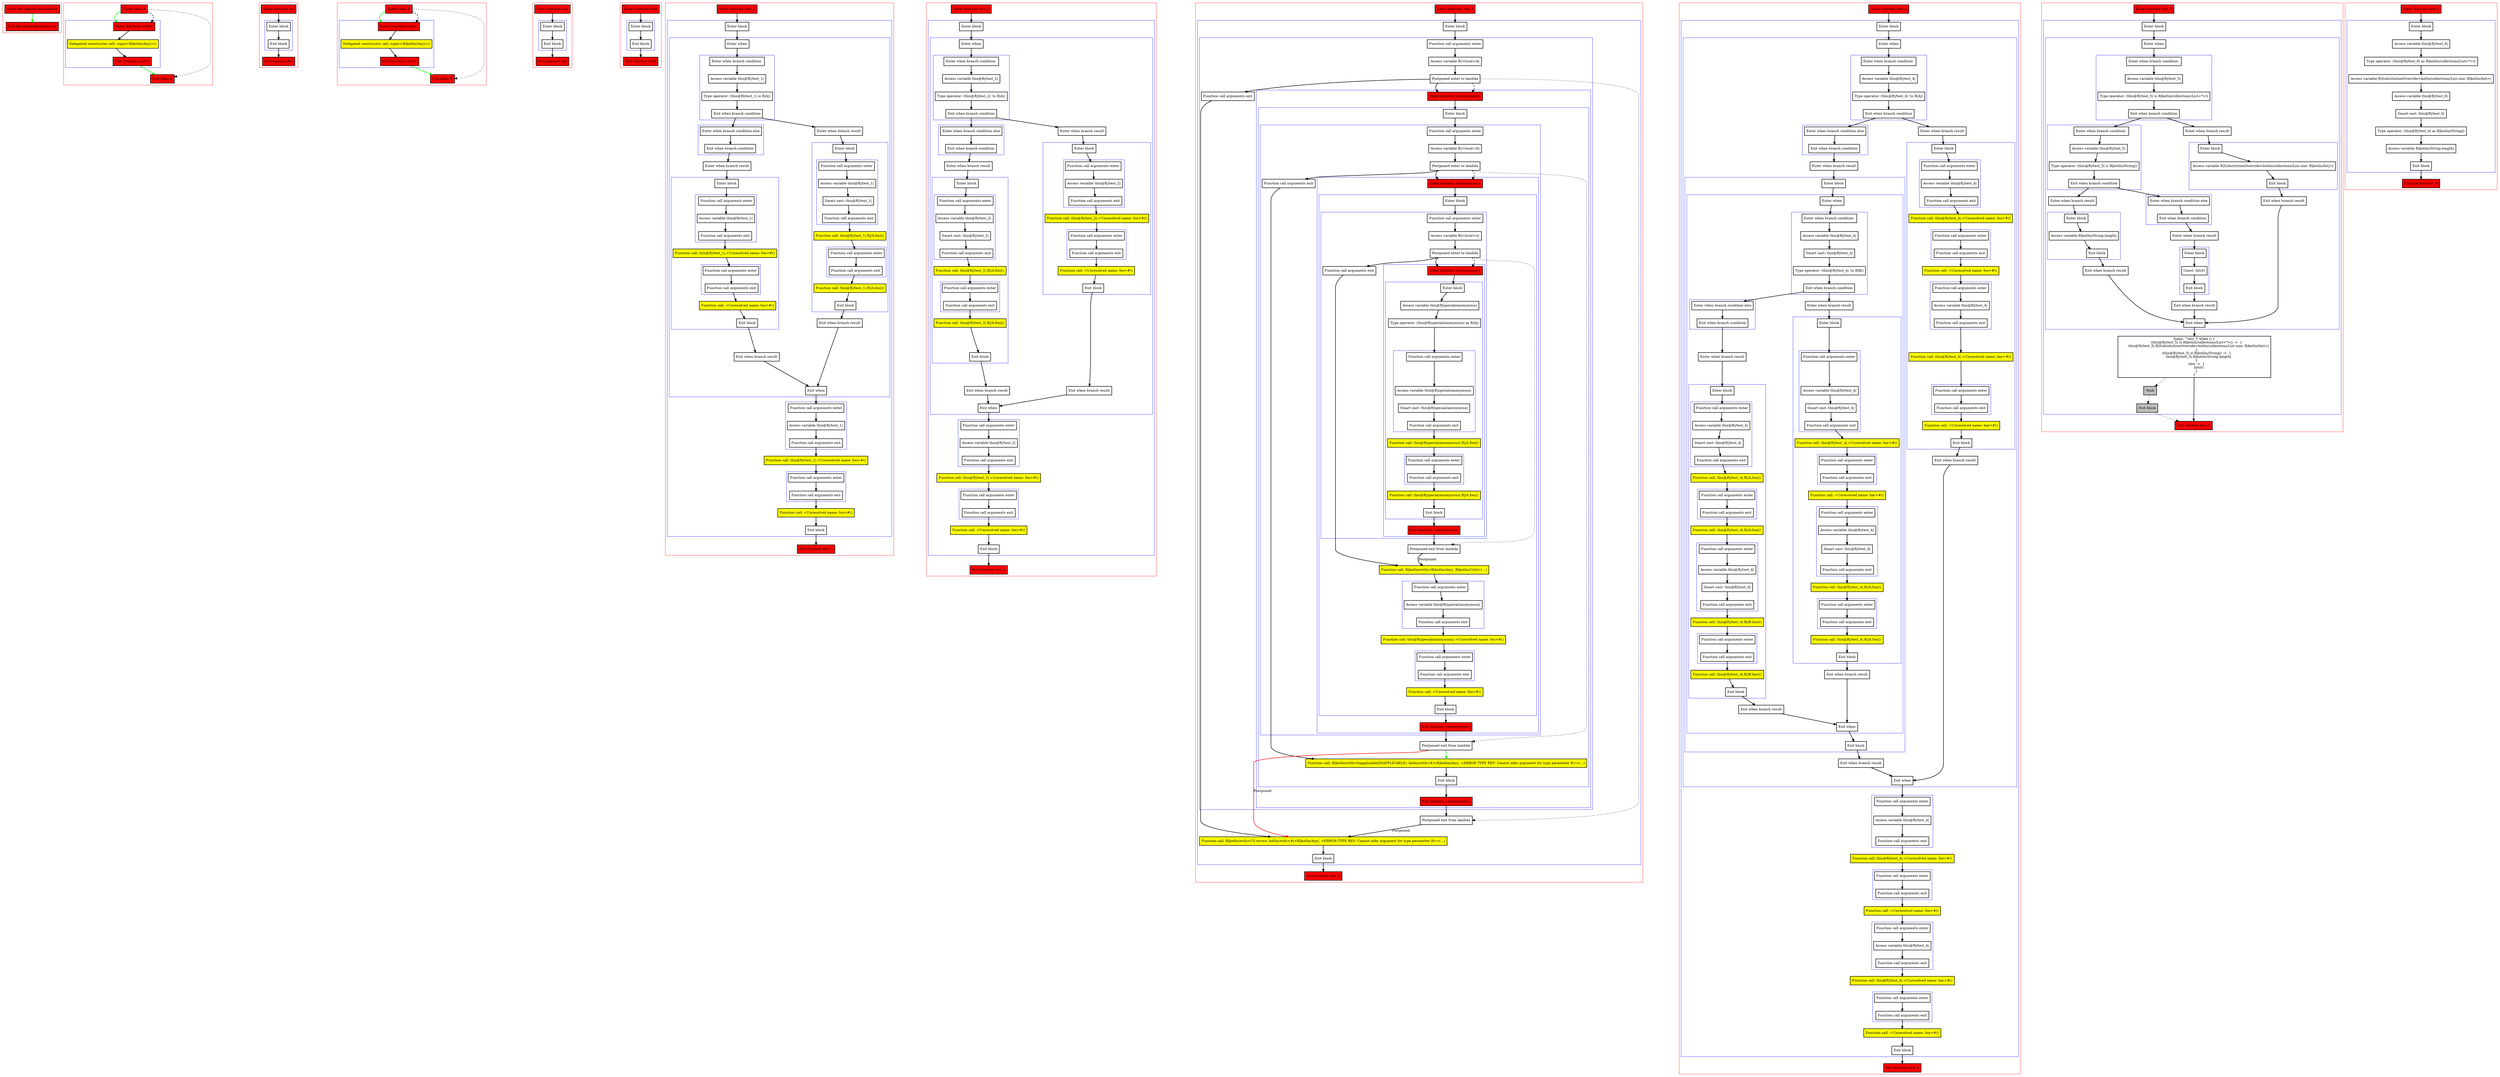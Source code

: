 digraph implicitReceivers_kt {
    graph [nodesep=3]
    node [shape=box penwidth=2]
    edge [penwidth=2]

    subgraph cluster_0 {
        color=red
        0 [label="Enter file implicitReceivers.kt" style="filled" fillcolor=red];
        1 [label="Exit file implicitReceivers.kt" style="filled" fillcolor=red];
    }
    0 -> {1} [color=green];

    subgraph cluster_1 {
        color=red
        2 [label="Enter class A" style="filled" fillcolor=red];
        subgraph cluster_2 {
            color=blue
            3 [label="Enter function <init>" style="filled" fillcolor=red];
            4 [label="Delegated constructor call: super<R|kotlin/Any|>()" style="filled" fillcolor=yellow];
            5 [label="Exit function <init>" style="filled" fillcolor=red];
        }
        6 [label="Exit class A" style="filled" fillcolor=red];
    }
    2 -> {3} [color=green];
    2 -> {6} [style=dotted];
    2 -> {3} [style=dashed];
    3 -> {4};
    4 -> {5};
    5 -> {6} [color=green];

    subgraph cluster_3 {
        color=red
        7 [label="Enter function foo" style="filled" fillcolor=red];
        subgraph cluster_4 {
            color=blue
            8 [label="Enter block"];
            9 [label="Exit block"];
        }
        10 [label="Exit function foo" style="filled" fillcolor=red];
    }
    7 -> {8};
    8 -> {9};
    9 -> {10};

    subgraph cluster_5 {
        color=red
        11 [label="Enter class B" style="filled" fillcolor=red];
        subgraph cluster_6 {
            color=blue
            12 [label="Enter function <init>" style="filled" fillcolor=red];
            13 [label="Delegated constructor call: super<R|kotlin/Any|>()" style="filled" fillcolor=yellow];
            14 [label="Exit function <init>" style="filled" fillcolor=red];
        }
        15 [label="Exit class B" style="filled" fillcolor=red];
    }
    11 -> {12} [color=green];
    11 -> {15} [style=dotted];
    11 -> {12} [style=dashed];
    12 -> {13};
    13 -> {14};
    14 -> {15} [color=green];

    subgraph cluster_7 {
        color=red
        16 [label="Enter function bar" style="filled" fillcolor=red];
        subgraph cluster_8 {
            color=blue
            17 [label="Enter block"];
            18 [label="Exit block"];
        }
        19 [label="Exit function bar" style="filled" fillcolor=red];
    }
    16 -> {17};
    17 -> {18};
    18 -> {19};

    subgraph cluster_9 {
        color=red
        20 [label="Enter function with" style="filled" fillcolor=red];
        subgraph cluster_10 {
            color=blue
            21 [label="Enter block"];
            22 [label="Exit block"];
        }
        23 [label="Exit function with" style="filled" fillcolor=red];
    }
    20 -> {21};
    21 -> {22};
    22 -> {23};

    subgraph cluster_11 {
        color=red
        24 [label="Enter function test_1" style="filled" fillcolor=red];
        subgraph cluster_12 {
            color=blue
            25 [label="Enter block"];
            subgraph cluster_13 {
                color=blue
                26 [label="Enter when"];
                subgraph cluster_14 {
                    color=blue
                    27 [label="Enter when branch condition "];
                    28 [label="Access variable this@R|/test_1|"];
                    29 [label="Type operator: (this@R|/test_1| is R|A|)"];
                    30 [label="Exit when branch condition"];
                }
                subgraph cluster_15 {
                    color=blue
                    31 [label="Enter when branch condition else"];
                    32 [label="Exit when branch condition"];
                }
                33 [label="Enter when branch result"];
                subgraph cluster_16 {
                    color=blue
                    34 [label="Enter block"];
                    subgraph cluster_17 {
                        color=blue
                        35 [label="Function call arguments enter"];
                        36 [label="Access variable this@R|/test_1|"];
                        37 [label="Function call arguments exit"];
                    }
                    38 [label="Function call: this@R|/test_1|.<Unresolved name: foo>#()" style="filled" fillcolor=yellow];
                    subgraph cluster_18 {
                        color=blue
                        39 [label="Function call arguments enter"];
                        40 [label="Function call arguments exit"];
                    }
                    41 [label="Function call: <Unresolved name: foo>#()" style="filled" fillcolor=yellow];
                    42 [label="Exit block"];
                }
                43 [label="Exit when branch result"];
                44 [label="Enter when branch result"];
                subgraph cluster_19 {
                    color=blue
                    45 [label="Enter block"];
                    subgraph cluster_20 {
                        color=blue
                        46 [label="Function call arguments enter"];
                        47 [label="Access variable this@R|/test_1|"];
                        48 [label="Smart cast: this@R|/test_1|"];
                        49 [label="Function call arguments exit"];
                    }
                    50 [label="Function call: this@R|/test_1|.R|/A.foo|()" style="filled" fillcolor=yellow];
                    subgraph cluster_21 {
                        color=blue
                        51 [label="Function call arguments enter"];
                        52 [label="Function call arguments exit"];
                    }
                    53 [label="Function call: this@R|/test_1|.R|/A.foo|()" style="filled" fillcolor=yellow];
                    54 [label="Exit block"];
                }
                55 [label="Exit when branch result"];
                56 [label="Exit when"];
            }
            subgraph cluster_22 {
                color=blue
                57 [label="Function call arguments enter"];
                58 [label="Access variable this@R|/test_1|"];
                59 [label="Function call arguments exit"];
            }
            60 [label="Function call: this@R|/test_1|.<Unresolved name: foo>#()" style="filled" fillcolor=yellow];
            subgraph cluster_23 {
                color=blue
                61 [label="Function call arguments enter"];
                62 [label="Function call arguments exit"];
            }
            63 [label="Function call: <Unresolved name: foo>#()" style="filled" fillcolor=yellow];
            64 [label="Exit block"];
        }
        65 [label="Exit function test_1" style="filled" fillcolor=red];
    }
    24 -> {25};
    25 -> {26};
    26 -> {27};
    27 -> {28};
    28 -> {29};
    29 -> {30};
    30 -> {31 44};
    31 -> {32};
    32 -> {33};
    33 -> {34};
    34 -> {35};
    35 -> {36};
    36 -> {37};
    37 -> {38};
    38 -> {39};
    39 -> {40};
    40 -> {41};
    41 -> {42};
    42 -> {43};
    43 -> {56};
    44 -> {45};
    45 -> {46};
    46 -> {47};
    47 -> {48};
    48 -> {49};
    49 -> {50};
    50 -> {51};
    51 -> {52};
    52 -> {53};
    53 -> {54};
    54 -> {55};
    55 -> {56};
    56 -> {57};
    57 -> {58};
    58 -> {59};
    59 -> {60};
    60 -> {61};
    61 -> {62};
    62 -> {63};
    63 -> {64};
    64 -> {65};

    subgraph cluster_24 {
        color=red
        66 [label="Enter function test_2" style="filled" fillcolor=red];
        subgraph cluster_25 {
            color=blue
            67 [label="Enter block"];
            subgraph cluster_26 {
                color=blue
                68 [label="Enter when"];
                subgraph cluster_27 {
                    color=blue
                    69 [label="Enter when branch condition "];
                    70 [label="Access variable this@R|/test_2|"];
                    71 [label="Type operator: (this@R|/test_2| !is R|A|)"];
                    72 [label="Exit when branch condition"];
                }
                subgraph cluster_28 {
                    color=blue
                    73 [label="Enter when branch condition else"];
                    74 [label="Exit when branch condition"];
                }
                75 [label="Enter when branch result"];
                subgraph cluster_29 {
                    color=blue
                    76 [label="Enter block"];
                    subgraph cluster_30 {
                        color=blue
                        77 [label="Function call arguments enter"];
                        78 [label="Access variable this@R|/test_2|"];
                        79 [label="Smart cast: this@R|/test_2|"];
                        80 [label="Function call arguments exit"];
                    }
                    81 [label="Function call: this@R|/test_2|.R|/A.foo|()" style="filled" fillcolor=yellow];
                    subgraph cluster_31 {
                        color=blue
                        82 [label="Function call arguments enter"];
                        83 [label="Function call arguments exit"];
                    }
                    84 [label="Function call: this@R|/test_2|.R|/A.foo|()" style="filled" fillcolor=yellow];
                    85 [label="Exit block"];
                }
                86 [label="Exit when branch result"];
                87 [label="Enter when branch result"];
                subgraph cluster_32 {
                    color=blue
                    88 [label="Enter block"];
                    subgraph cluster_33 {
                        color=blue
                        89 [label="Function call arguments enter"];
                        90 [label="Access variable this@R|/test_2|"];
                        91 [label="Function call arguments exit"];
                    }
                    92 [label="Function call: this@R|/test_2|.<Unresolved name: foo>#()" style="filled" fillcolor=yellow];
                    subgraph cluster_34 {
                        color=blue
                        93 [label="Function call arguments enter"];
                        94 [label="Function call arguments exit"];
                    }
                    95 [label="Function call: <Unresolved name: foo>#()" style="filled" fillcolor=yellow];
                    96 [label="Exit block"];
                }
                97 [label="Exit when branch result"];
                98 [label="Exit when"];
            }
            subgraph cluster_35 {
                color=blue
                99 [label="Function call arguments enter"];
                100 [label="Access variable this@R|/test_2|"];
                101 [label="Function call arguments exit"];
            }
            102 [label="Function call: this@R|/test_2|.<Unresolved name: foo>#()" style="filled" fillcolor=yellow];
            subgraph cluster_36 {
                color=blue
                103 [label="Function call arguments enter"];
                104 [label="Function call arguments exit"];
            }
            105 [label="Function call: <Unresolved name: foo>#()" style="filled" fillcolor=yellow];
            106 [label="Exit block"];
        }
        107 [label="Exit function test_2" style="filled" fillcolor=red];
    }
    66 -> {67};
    67 -> {68};
    68 -> {69};
    69 -> {70};
    70 -> {71};
    71 -> {72};
    72 -> {73 87};
    73 -> {74};
    74 -> {75};
    75 -> {76};
    76 -> {77};
    77 -> {78};
    78 -> {79};
    79 -> {80};
    80 -> {81};
    81 -> {82};
    82 -> {83};
    83 -> {84};
    84 -> {85};
    85 -> {86};
    86 -> {98};
    87 -> {88};
    88 -> {89};
    89 -> {90};
    90 -> {91};
    91 -> {92};
    92 -> {93};
    93 -> {94};
    94 -> {95};
    95 -> {96};
    96 -> {97};
    97 -> {98};
    98 -> {99};
    99 -> {100};
    100 -> {101};
    101 -> {102};
    102 -> {103};
    103 -> {104};
    104 -> {105};
    105 -> {106};
    106 -> {107};

    subgraph cluster_37 {
        color=red
        108 [label="Enter function test_3" style="filled" fillcolor=red];
        subgraph cluster_38 {
            color=blue
            109 [label="Enter block"];
            subgraph cluster_39 {
                color=blue
                110 [label="Function call arguments enter"];
                111 [label="Access variable R|<local>/a|"];
                112 [label="Postponed enter to lambda"];
                subgraph cluster_40 {
                    color=blue
                    113 [label="Enter function <anonymous>" style="filled" fillcolor=red];
                    subgraph cluster_41 {
                        color=blue
                        114 [label="Enter block"];
                        subgraph cluster_42 {
                            color=blue
                            115 [label="Function call arguments enter"];
                            116 [label="Access variable R|<local>/b|"];
                            117 [label="Postponed enter to lambda"];
                            subgraph cluster_43 {
                                color=blue
                                118 [label="Enter function <anonymous>" style="filled" fillcolor=red];
                                subgraph cluster_44 {
                                    color=blue
                                    119 [label="Enter block"];
                                    subgraph cluster_45 {
                                        color=blue
                                        120 [label="Function call arguments enter"];
                                        121 [label="Access variable R|<local>/c|"];
                                        122 [label="Postponed enter to lambda"];
                                        subgraph cluster_46 {
                                            color=blue
                                            123 [label="Enter function <anonymous>" style="filled" fillcolor=red];
                                            subgraph cluster_47 {
                                                color=blue
                                                124 [label="Enter block"];
                                                125 [label="Access variable this@R|special/anonymous|"];
                                                126 [label="Type operator: (this@R|special/anonymous| as R|A|)"];
                                                subgraph cluster_48 {
                                                    color=blue
                                                    127 [label="Function call arguments enter"];
                                                    128 [label="Access variable this@R|special/anonymous|"];
                                                    129 [label="Smart cast: this@R|special/anonymous|"];
                                                    130 [label="Function call arguments exit"];
                                                }
                                                131 [label="Function call: this@R|special/anonymous|.R|/A.foo|()" style="filled" fillcolor=yellow];
                                                subgraph cluster_49 {
                                                    color=blue
                                                    132 [label="Function call arguments enter"];
                                                    133 [label="Function call arguments exit"];
                                                }
                                                134 [label="Function call: this@R|special/anonymous|.R|/A.foo|()" style="filled" fillcolor=yellow];
                                                135 [label="Exit block"];
                                            }
                                            136 [label="Exit function <anonymous>" style="filled" fillcolor=red];
                                        }
                                        137 [label="Function call arguments exit"];
                                    }
                                    138 [label="Postponed exit from lambda"];
                                    139 [label="Function call: R|kotlin/with|<R|kotlin/Any|, R|kotlin/Unit|>(...)" style="filled" fillcolor=yellow];
                                    subgraph cluster_50 {
                                        color=blue
                                        140 [label="Function call arguments enter"];
                                        141 [label="Access variable this@R|special/anonymous|"];
                                        142 [label="Function call arguments exit"];
                                    }
                                    143 [label="Function call: this@R|special/anonymous|.<Unresolved name: foo>#()" style="filled" fillcolor=yellow];
                                    subgraph cluster_51 {
                                        color=blue
                                        144 [label="Function call arguments enter"];
                                        145 [label="Function call arguments exit"];
                                    }
                                    146 [label="Function call: <Unresolved name: foo>#()" style="filled" fillcolor=yellow];
                                    147 [label="Exit block"];
                                }
                                148 [label="Exit function <anonymous>" style="filled" fillcolor=red];
                            }
                            149 [label="Function call arguments exit"];
                        }
                        150 [label="Postponed exit from lambda"];
                        151 [label="Function call: R|kotlin/with<Inapplicable(INAPPLICABLE): kotlin/with>#|<R|kotlin/Any|, <ERROR TYPE REF: Cannot infer argument for type parameter R>>(...)" style="filled" fillcolor=yellow];
                        152 [label="Exit block"];
                    }
                    153 [label="Exit function <anonymous>" style="filled" fillcolor=red];
                }
                154 [label="Function call arguments exit"];
            }
            155 [label="Postponed exit from lambda"];
            156 [label="Function call: R|kotlin/with<CS errors: kotlin/with>#|<R|kotlin/Any|, <ERROR TYPE REF: Cannot infer argument for type parameter R>>(...)" style="filled" fillcolor=yellow];
            157 [label="Exit block"];
        }
        158 [label="Exit function test_3" style="filled" fillcolor=red];
    }
    108 -> {109};
    109 -> {110};
    110 -> {111};
    111 -> {112};
    112 -> {113 154};
    112 -> {155} [style=dotted];
    112 -> {113} [style=dashed];
    113 -> {114};
    114 -> {115};
    115 -> {116};
    116 -> {117};
    117 -> {118 149};
    117 -> {150} [style=dotted];
    117 -> {118} [style=dashed];
    118 -> {119};
    119 -> {120};
    120 -> {121};
    121 -> {122};
    122 -> {123 137};
    122 -> {138} [style=dotted];
    122 -> {123} [style=dashed];
    123 -> {124};
    124 -> {125};
    125 -> {126};
    126 -> {127};
    127 -> {128};
    128 -> {129};
    129 -> {130};
    130 -> {131};
    131 -> {132};
    132 -> {133};
    133 -> {134};
    134 -> {135};
    135 -> {136};
    136 -> {138};
    137 -> {139};
    138 -> {139} [label="Postponed"];
    139 -> {140};
    140 -> {141};
    141 -> {142};
    142 -> {143};
    143 -> {144};
    144 -> {145};
    145 -> {146};
    146 -> {147};
    147 -> {148};
    148 -> {150};
    149 -> {151};
    150 -> {151} [color=green];
    150 -> {156} [color=red label="Postponed"];
    151 -> {152};
    152 -> {153};
    153 -> {155};
    154 -> {156};
    155 -> {156} [label="Postponed"];
    156 -> {157};
    157 -> {158};

    subgraph cluster_52 {
        color=red
        159 [label="Enter function test_4" style="filled" fillcolor=red];
        subgraph cluster_53 {
            color=blue
            160 [label="Enter block"];
            subgraph cluster_54 {
                color=blue
                161 [label="Enter when"];
                subgraph cluster_55 {
                    color=blue
                    162 [label="Enter when branch condition "];
                    163 [label="Access variable this@R|/test_4|"];
                    164 [label="Type operator: (this@R|/test_4| !is R|A|)"];
                    165 [label="Exit when branch condition"];
                }
                subgraph cluster_56 {
                    color=blue
                    166 [label="Enter when branch condition else"];
                    167 [label="Exit when branch condition"];
                }
                168 [label="Enter when branch result"];
                subgraph cluster_57 {
                    color=blue
                    169 [label="Enter block"];
                    subgraph cluster_58 {
                        color=blue
                        170 [label="Enter when"];
                        subgraph cluster_59 {
                            color=blue
                            171 [label="Enter when branch condition "];
                            172 [label="Access variable this@R|/test_4|"];
                            173 [label="Smart cast: this@R|/test_4|"];
                            174 [label="Type operator: (this@R|/test_4| !is R|B|)"];
                            175 [label="Exit when branch condition"];
                        }
                        subgraph cluster_60 {
                            color=blue
                            176 [label="Enter when branch condition else"];
                            177 [label="Exit when branch condition"];
                        }
                        178 [label="Enter when branch result"];
                        subgraph cluster_61 {
                            color=blue
                            179 [label="Enter block"];
                            subgraph cluster_62 {
                                color=blue
                                180 [label="Function call arguments enter"];
                                181 [label="Access variable this@R|/test_4|"];
                                182 [label="Smart cast: this@R|/test_4|"];
                                183 [label="Function call arguments exit"];
                            }
                            184 [label="Function call: this@R|/test_4|.R|/A.foo|()" style="filled" fillcolor=yellow];
                            subgraph cluster_63 {
                                color=blue
                                185 [label="Function call arguments enter"];
                                186 [label="Function call arguments exit"];
                            }
                            187 [label="Function call: this@R|/test_4|.R|/A.foo|()" style="filled" fillcolor=yellow];
                            subgraph cluster_64 {
                                color=blue
                                188 [label="Function call arguments enter"];
                                189 [label="Access variable this@R|/test_4|"];
                                190 [label="Smart cast: this@R|/test_4|"];
                                191 [label="Function call arguments exit"];
                            }
                            192 [label="Function call: this@R|/test_4|.R|/B.bar|()" style="filled" fillcolor=yellow];
                            subgraph cluster_65 {
                                color=blue
                                193 [label="Function call arguments enter"];
                                194 [label="Function call arguments exit"];
                            }
                            195 [label="Function call: this@R|/test_4|.R|/B.bar|()" style="filled" fillcolor=yellow];
                            196 [label="Exit block"];
                        }
                        197 [label="Exit when branch result"];
                        198 [label="Enter when branch result"];
                        subgraph cluster_66 {
                            color=blue
                            199 [label="Enter block"];
                            subgraph cluster_67 {
                                color=blue
                                200 [label="Function call arguments enter"];
                                201 [label="Access variable this@R|/test_4|"];
                                202 [label="Smart cast: this@R|/test_4|"];
                                203 [label="Function call arguments exit"];
                            }
                            204 [label="Function call: this@R|/test_4|.<Unresolved name: bar>#()" style="filled" fillcolor=yellow];
                            subgraph cluster_68 {
                                color=blue
                                205 [label="Function call arguments enter"];
                                206 [label="Function call arguments exit"];
                            }
                            207 [label="Function call: <Unresolved name: bar>#()" style="filled" fillcolor=yellow];
                            subgraph cluster_69 {
                                color=blue
                                208 [label="Function call arguments enter"];
                                209 [label="Access variable this@R|/test_4|"];
                                210 [label="Smart cast: this@R|/test_4|"];
                                211 [label="Function call arguments exit"];
                            }
                            212 [label="Function call: this@R|/test_4|.R|/A.foo|()" style="filled" fillcolor=yellow];
                            subgraph cluster_70 {
                                color=blue
                                213 [label="Function call arguments enter"];
                                214 [label="Function call arguments exit"];
                            }
                            215 [label="Function call: this@R|/test_4|.R|/A.foo|()" style="filled" fillcolor=yellow];
                            216 [label="Exit block"];
                        }
                        217 [label="Exit when branch result"];
                        218 [label="Exit when"];
                    }
                    219 [label="Exit block"];
                }
                220 [label="Exit when branch result"];
                221 [label="Enter when branch result"];
                subgraph cluster_71 {
                    color=blue
                    222 [label="Enter block"];
                    subgraph cluster_72 {
                        color=blue
                        223 [label="Function call arguments enter"];
                        224 [label="Access variable this@R|/test_4|"];
                        225 [label="Function call arguments exit"];
                    }
                    226 [label="Function call: this@R|/test_4|.<Unresolved name: foo>#()" style="filled" fillcolor=yellow];
                    subgraph cluster_73 {
                        color=blue
                        227 [label="Function call arguments enter"];
                        228 [label="Function call arguments exit"];
                    }
                    229 [label="Function call: <Unresolved name: foo>#()" style="filled" fillcolor=yellow];
                    subgraph cluster_74 {
                        color=blue
                        230 [label="Function call arguments enter"];
                        231 [label="Access variable this@R|/test_4|"];
                        232 [label="Function call arguments exit"];
                    }
                    233 [label="Function call: this@R|/test_4|.<Unresolved name: bar>#()" style="filled" fillcolor=yellow];
                    subgraph cluster_75 {
                        color=blue
                        234 [label="Function call arguments enter"];
                        235 [label="Function call arguments exit"];
                    }
                    236 [label="Function call: <Unresolved name: bar>#()" style="filled" fillcolor=yellow];
                    237 [label="Exit block"];
                }
                238 [label="Exit when branch result"];
                239 [label="Exit when"];
            }
            subgraph cluster_76 {
                color=blue
                240 [label="Function call arguments enter"];
                241 [label="Access variable this@R|/test_4|"];
                242 [label="Function call arguments exit"];
            }
            243 [label="Function call: this@R|/test_4|.<Unresolved name: foo>#()" style="filled" fillcolor=yellow];
            subgraph cluster_77 {
                color=blue
                244 [label="Function call arguments enter"];
                245 [label="Function call arguments exit"];
            }
            246 [label="Function call: <Unresolved name: foo>#()" style="filled" fillcolor=yellow];
            subgraph cluster_78 {
                color=blue
                247 [label="Function call arguments enter"];
                248 [label="Access variable this@R|/test_4|"];
                249 [label="Function call arguments exit"];
            }
            250 [label="Function call: this@R|/test_4|.<Unresolved name: bar>#()" style="filled" fillcolor=yellow];
            subgraph cluster_79 {
                color=blue
                251 [label="Function call arguments enter"];
                252 [label="Function call arguments exit"];
            }
            253 [label="Function call: <Unresolved name: bar>#()" style="filled" fillcolor=yellow];
            254 [label="Exit block"];
        }
        255 [label="Exit function test_4" style="filled" fillcolor=red];
    }
    159 -> {160};
    160 -> {161};
    161 -> {162};
    162 -> {163};
    163 -> {164};
    164 -> {165};
    165 -> {166 221};
    166 -> {167};
    167 -> {168};
    168 -> {169};
    169 -> {170};
    170 -> {171};
    171 -> {172};
    172 -> {173};
    173 -> {174};
    174 -> {175};
    175 -> {176 198};
    176 -> {177};
    177 -> {178};
    178 -> {179};
    179 -> {180};
    180 -> {181};
    181 -> {182};
    182 -> {183};
    183 -> {184};
    184 -> {185};
    185 -> {186};
    186 -> {187};
    187 -> {188};
    188 -> {189};
    189 -> {190};
    190 -> {191};
    191 -> {192};
    192 -> {193};
    193 -> {194};
    194 -> {195};
    195 -> {196};
    196 -> {197};
    197 -> {218};
    198 -> {199};
    199 -> {200};
    200 -> {201};
    201 -> {202};
    202 -> {203};
    203 -> {204};
    204 -> {205};
    205 -> {206};
    206 -> {207};
    207 -> {208};
    208 -> {209};
    209 -> {210};
    210 -> {211};
    211 -> {212};
    212 -> {213};
    213 -> {214};
    214 -> {215};
    215 -> {216};
    216 -> {217};
    217 -> {218};
    218 -> {219};
    219 -> {220};
    220 -> {239};
    221 -> {222};
    222 -> {223};
    223 -> {224};
    224 -> {225};
    225 -> {226};
    226 -> {227};
    227 -> {228};
    228 -> {229};
    229 -> {230};
    230 -> {231};
    231 -> {232};
    232 -> {233};
    233 -> {234};
    234 -> {235};
    235 -> {236};
    236 -> {237};
    237 -> {238};
    238 -> {239};
    239 -> {240};
    240 -> {241};
    241 -> {242};
    242 -> {243};
    243 -> {244};
    244 -> {245};
    245 -> {246};
    246 -> {247};
    247 -> {248};
    248 -> {249};
    249 -> {250};
    250 -> {251};
    251 -> {252};
    252 -> {253};
    253 -> {254};
    254 -> {255};

    subgraph cluster_80 {
        color=red
        256 [label="Enter function test_5" style="filled" fillcolor=red];
        subgraph cluster_81 {
            color=blue
            257 [label="Enter block"];
            subgraph cluster_82 {
                color=blue
                258 [label="Enter when"];
                subgraph cluster_83 {
                    color=blue
                    259 [label="Enter when branch condition "];
                    260 [label="Access variable this@R|/test_5|"];
                    261 [label="Type operator: (this@R|/test_5| is R|kotlin/collections/List<*>|)"];
                    262 [label="Exit when branch condition"];
                }
                subgraph cluster_84 {
                    color=blue
                    263 [label="Enter when branch condition "];
                    264 [label="Access variable this@R|/test_5|"];
                    265 [label="Type operator: (this@R|/test_5| is R|kotlin/String|)"];
                    266 [label="Exit when branch condition"];
                }
                subgraph cluster_85 {
                    color=blue
                    267 [label="Enter when branch condition else"];
                    268 [label="Exit when branch condition"];
                }
                269 [label="Enter when branch result"];
                subgraph cluster_86 {
                    color=blue
                    270 [label="Enter block"];
                    271 [label="Const: Int(0)"];
                    272 [label="Exit block"];
                }
                273 [label="Exit when branch result"];
                274 [label="Enter when branch result"];
                subgraph cluster_87 {
                    color=blue
                    275 [label="Enter block"];
                    276 [label="Access variable R|kotlin/String.length|"];
                    277 [label="Exit block"];
                }
                278 [label="Exit when branch result"];
                279 [label="Enter when branch result"];
                subgraph cluster_88 {
                    color=blue
                    280 [label="Enter block"];
                    281 [label="Access variable R|SubstitutionOverride<kotlin/collections/List.size: R|kotlin/Int|>|"];
                    282 [label="Exit block"];
                }
                283 [label="Exit when branch result"];
                284 [label="Exit when"];
            }
            285 [label="Jump: ^test_5 when () {
    (this@R|/test_5| is R|kotlin/collections/List<*>|) ->  {
        this@R|/test_5|.R|SubstitutionOverride<kotlin/collections/List.size: R|kotlin/Int|>|
    }
    (this@R|/test_5| is R|kotlin/String|) ->  {
        this@R|/test_5|.R|kotlin/String.length|
    }
    else ->  {
        Int(0)
    }
}
"];
            286 [label="Stub" style="filled" fillcolor=gray];
            287 [label="Exit block" style="filled" fillcolor=gray];
        }
        288 [label="Exit function test_5" style="filled" fillcolor=red];
    }
    256 -> {257};
    257 -> {258};
    258 -> {259};
    259 -> {260};
    260 -> {261};
    261 -> {262};
    262 -> {263 279};
    263 -> {264};
    264 -> {265};
    265 -> {266};
    266 -> {267 274};
    267 -> {268};
    268 -> {269};
    269 -> {270};
    270 -> {271};
    271 -> {272};
    272 -> {273};
    273 -> {284};
    274 -> {275};
    275 -> {276};
    276 -> {277};
    277 -> {278};
    278 -> {284};
    279 -> {280};
    280 -> {281};
    281 -> {282};
    282 -> {283};
    283 -> {284};
    284 -> {285};
    285 -> {288};
    285 -> {286} [style=dotted];
    286 -> {287} [style=dotted];
    287 -> {288} [style=dotted];

    subgraph cluster_89 {
        color=red
        289 [label="Enter function test_6" style="filled" fillcolor=red];
        subgraph cluster_90 {
            color=blue
            290 [label="Enter block"];
            291 [label="Access variable this@R|/test_6|"];
            292 [label="Type operator: (this@R|/test_6| as R|kotlin/collections/List<*>|)"];
            293 [label="Access variable R|SubstitutionOverride<kotlin/collections/List.size: R|kotlin/Int|>|"];
            294 [label="Access variable this@R|/test_6|"];
            295 [label="Smart cast: this@R|/test_6|"];
            296 [label="Type operator: (this@R|/test_6| as R|kotlin/String|)"];
            297 [label="Access variable R|kotlin/String.length|"];
            298 [label="Exit block"];
        }
        299 [label="Exit function test_6" style="filled" fillcolor=red];
    }
    289 -> {290};
    290 -> {291};
    291 -> {292};
    292 -> {293};
    293 -> {294};
    294 -> {295};
    295 -> {296};
    296 -> {297};
    297 -> {298};
    298 -> {299};

}
